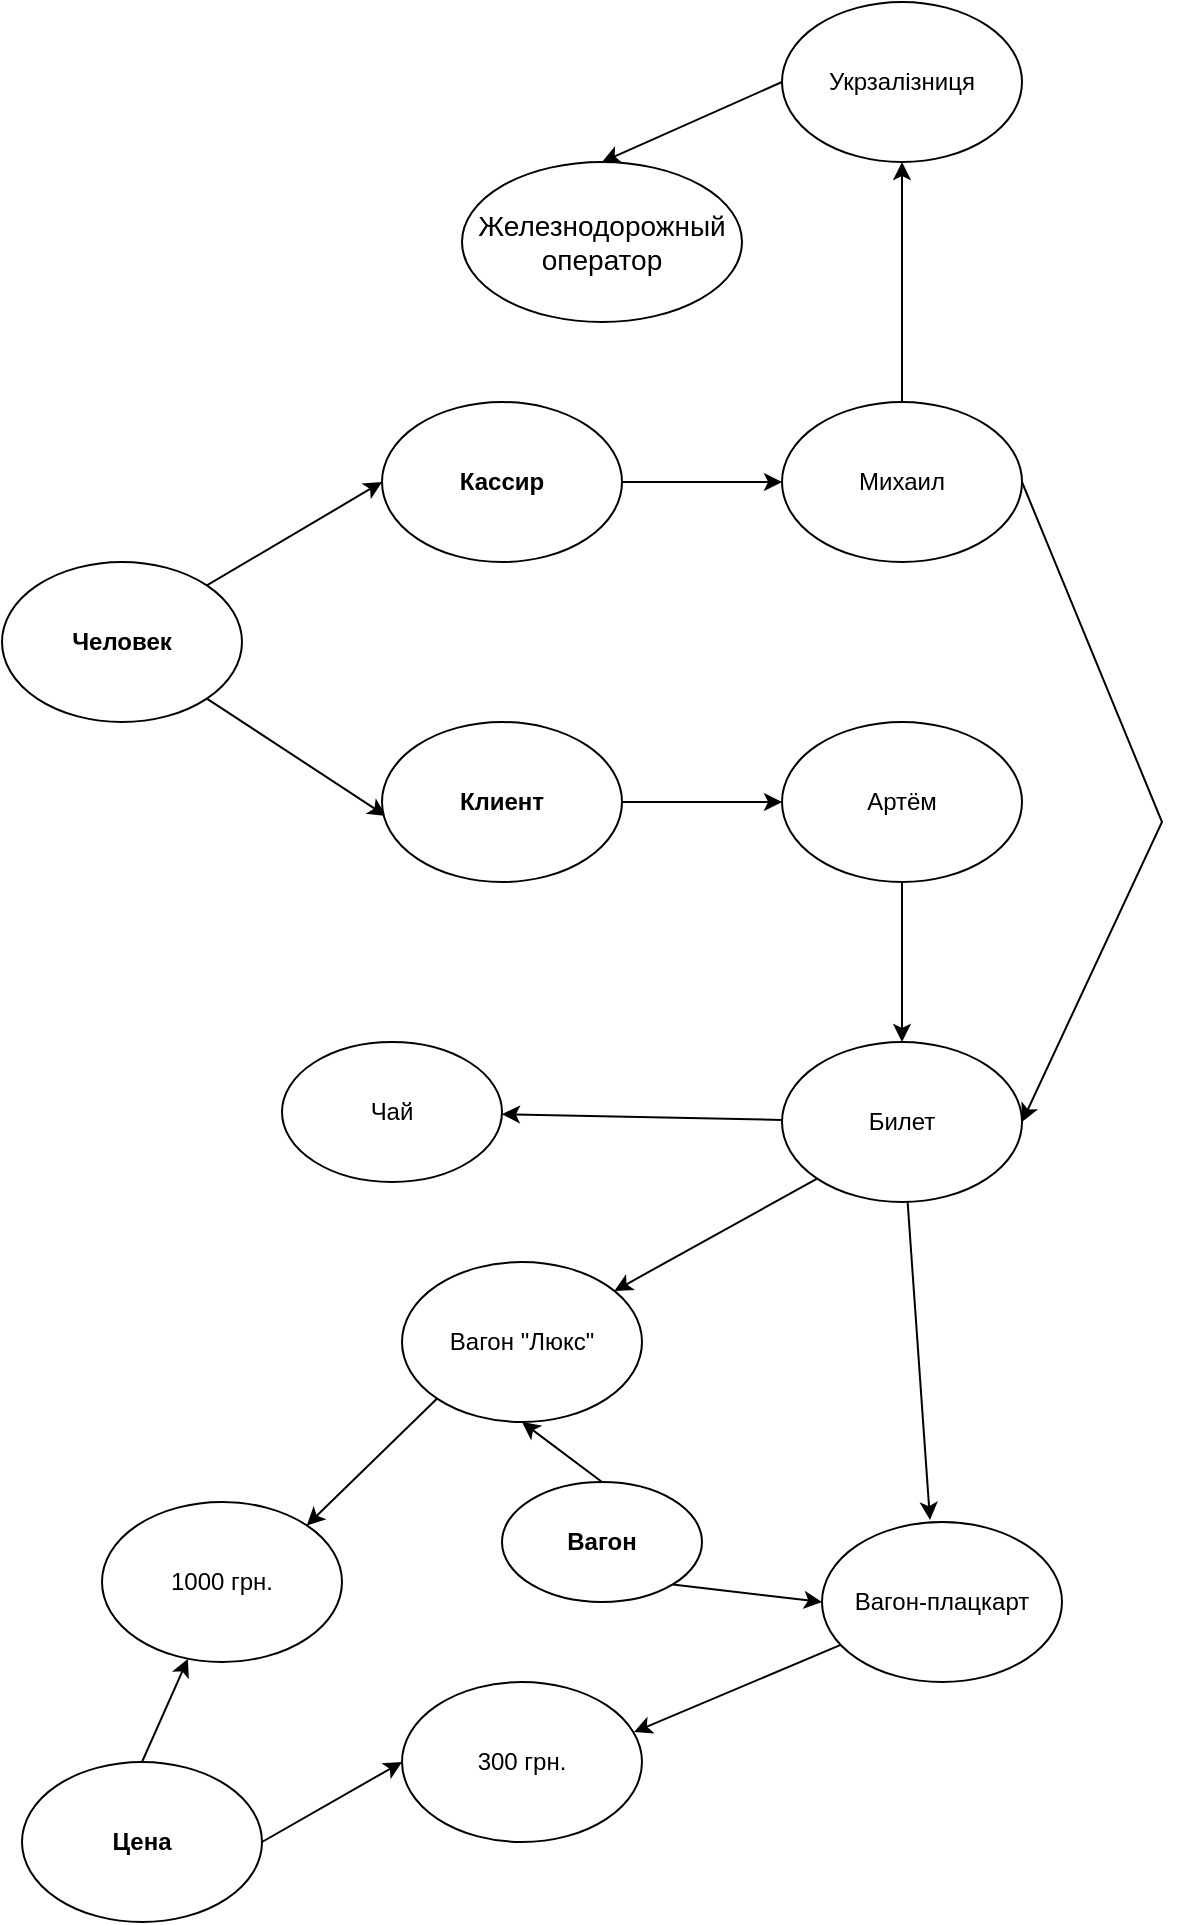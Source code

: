 <mxfile version="14.0.0" type="github">
  <diagram id="wN2llKfFtc9aJMO_TV0S" name="Page-1">
    <mxGraphModel dx="1662" dy="762" grid="1" gridSize="10" guides="1" tooltips="1" connect="1" arrows="1" fold="1" page="1" pageScale="1" pageWidth="827" pageHeight="1169" math="0" shadow="0">
      <root>
        <mxCell id="0" />
        <mxCell id="1" parent="0" />
        <mxCell id="ggO7QCWBAjjSKIDbqpiu-5" style="rounded=0;orthogonalLoop=1;jettySize=auto;html=1;exitX=1;exitY=0;exitDx=0;exitDy=0;entryX=0;entryY=0.5;entryDx=0;entryDy=0;" edge="1" parent="1" source="5phu8qHGfeoUolVXey77-35" target="5phu8qHGfeoUolVXey77-36">
          <mxGeometry relative="1" as="geometry" />
        </mxCell>
        <mxCell id="ggO7QCWBAjjSKIDbqpiu-6" style="edgeStyle=none;rounded=0;orthogonalLoop=1;jettySize=auto;html=1;exitX=1;exitY=1;exitDx=0;exitDy=0;entryX=0.017;entryY=0.588;entryDx=0;entryDy=0;entryPerimeter=0;" edge="1" parent="1" source="5phu8qHGfeoUolVXey77-35" target="5phu8qHGfeoUolVXey77-37">
          <mxGeometry relative="1" as="geometry" />
        </mxCell>
        <mxCell id="5phu8qHGfeoUolVXey77-35" value="&lt;b&gt;Человек&lt;/b&gt;" style="ellipse;whiteSpace=wrap;html=1;" parent="1" vertex="1">
          <mxGeometry x="140" y="320" width="120" height="80" as="geometry" />
        </mxCell>
        <mxCell id="ggO7QCWBAjjSKIDbqpiu-4" style="edgeStyle=orthogonalEdgeStyle;rounded=0;orthogonalLoop=1;jettySize=auto;html=1;exitX=1;exitY=0.5;exitDx=0;exitDy=0;entryX=0;entryY=0.5;entryDx=0;entryDy=0;" edge="1" parent="1" source="5phu8qHGfeoUolVXey77-36" target="ggO7QCWBAjjSKIDbqpiu-2">
          <mxGeometry relative="1" as="geometry" />
        </mxCell>
        <mxCell id="5phu8qHGfeoUolVXey77-36" value="&lt;b&gt;Кассир&lt;/b&gt;" style="ellipse;whiteSpace=wrap;html=1;" parent="1" vertex="1">
          <mxGeometry x="330" y="240" width="120" height="80" as="geometry" />
        </mxCell>
        <mxCell id="ggO7QCWBAjjSKIDbqpiu-7" style="edgeStyle=none;rounded=0;orthogonalLoop=1;jettySize=auto;html=1;exitX=1;exitY=0.5;exitDx=0;exitDy=0;" edge="1" parent="1" source="5phu8qHGfeoUolVXey77-37" target="ggO7QCWBAjjSKIDbqpiu-1">
          <mxGeometry relative="1" as="geometry" />
        </mxCell>
        <mxCell id="5phu8qHGfeoUolVXey77-37" value="&lt;b&gt;Клиент&lt;/b&gt;" style="ellipse;whiteSpace=wrap;html=1;" parent="1" vertex="1">
          <mxGeometry x="330" y="400" width="120" height="80" as="geometry" />
        </mxCell>
        <mxCell id="ggO7QCWBAjjSKIDbqpiu-8" style="edgeStyle=none;rounded=0;orthogonalLoop=1;jettySize=auto;html=1;exitX=0.5;exitY=1;exitDx=0;exitDy=0;entryX=0.5;entryY=0;entryDx=0;entryDy=0;" edge="1" parent="1" source="ggO7QCWBAjjSKIDbqpiu-1" target="ggO7QCWBAjjSKIDbqpiu-3">
          <mxGeometry relative="1" as="geometry" />
        </mxCell>
        <mxCell id="ggO7QCWBAjjSKIDbqpiu-1" value="Артём" style="ellipse;whiteSpace=wrap;html=1;" vertex="1" parent="1">
          <mxGeometry x="530" y="400" width="120" height="80" as="geometry" />
        </mxCell>
        <mxCell id="ggO7QCWBAjjSKIDbqpiu-10" style="edgeStyle=none;rounded=0;orthogonalLoop=1;jettySize=auto;html=1;exitX=0.5;exitY=0;exitDx=0;exitDy=0;" edge="1" parent="1" source="ggO7QCWBAjjSKIDbqpiu-2" target="ggO7QCWBAjjSKIDbqpiu-9">
          <mxGeometry relative="1" as="geometry" />
        </mxCell>
        <mxCell id="ggO7QCWBAjjSKIDbqpiu-11" style="edgeStyle=none;rounded=0;orthogonalLoop=1;jettySize=auto;html=1;exitX=1;exitY=0.5;exitDx=0;exitDy=0;entryX=1;entryY=0.5;entryDx=0;entryDy=0;" edge="1" parent="1" source="ggO7QCWBAjjSKIDbqpiu-2" target="ggO7QCWBAjjSKIDbqpiu-3">
          <mxGeometry relative="1" as="geometry">
            <Array as="points">
              <mxPoint x="720" y="450" />
            </Array>
          </mxGeometry>
        </mxCell>
        <mxCell id="ggO7QCWBAjjSKIDbqpiu-2" value="Михаил" style="ellipse;whiteSpace=wrap;html=1;" vertex="1" parent="1">
          <mxGeometry x="530" y="240" width="120" height="80" as="geometry" />
        </mxCell>
        <mxCell id="ggO7QCWBAjjSKIDbqpiu-26" style="edgeStyle=none;rounded=0;orthogonalLoop=1;jettySize=auto;html=1;" edge="1" parent="1" source="ggO7QCWBAjjSKIDbqpiu-3" target="ggO7QCWBAjjSKIDbqpiu-24">
          <mxGeometry relative="1" as="geometry" />
        </mxCell>
        <mxCell id="ggO7QCWBAjjSKIDbqpiu-27" style="edgeStyle=none;rounded=0;orthogonalLoop=1;jettySize=auto;html=1;entryX=0.45;entryY=-0.012;entryDx=0;entryDy=0;entryPerimeter=0;" edge="1" parent="1" source="ggO7QCWBAjjSKIDbqpiu-3" target="ggO7QCWBAjjSKIDbqpiu-18">
          <mxGeometry relative="1" as="geometry" />
        </mxCell>
        <mxCell id="ggO7QCWBAjjSKIDbqpiu-28" style="edgeStyle=none;rounded=0;orthogonalLoop=1;jettySize=auto;html=1;exitX=0;exitY=1;exitDx=0;exitDy=0;" edge="1" parent="1" source="ggO7QCWBAjjSKIDbqpiu-3" target="ggO7QCWBAjjSKIDbqpiu-17">
          <mxGeometry relative="1" as="geometry" />
        </mxCell>
        <mxCell id="ggO7QCWBAjjSKIDbqpiu-3" value="Билет" style="ellipse;whiteSpace=wrap;html=1;" vertex="1" parent="1">
          <mxGeometry x="530" y="560" width="120" height="80" as="geometry" />
        </mxCell>
        <mxCell id="ggO7QCWBAjjSKIDbqpiu-30" style="edgeStyle=none;rounded=0;orthogonalLoop=1;jettySize=auto;html=1;exitX=0;exitY=0.5;exitDx=0;exitDy=0;entryX=0.5;entryY=0;entryDx=0;entryDy=0;" edge="1" parent="1" source="ggO7QCWBAjjSKIDbqpiu-9" target="ggO7QCWBAjjSKIDbqpiu-29">
          <mxGeometry relative="1" as="geometry" />
        </mxCell>
        <mxCell id="ggO7QCWBAjjSKIDbqpiu-9" value="Укрзалізниця" style="ellipse;whiteSpace=wrap;html=1;" vertex="1" parent="1">
          <mxGeometry x="530" y="40" width="120" height="80" as="geometry" />
        </mxCell>
        <mxCell id="ggO7QCWBAjjSKIDbqpiu-15" style="edgeStyle=none;rounded=0;orthogonalLoop=1;jettySize=auto;html=1;exitX=1;exitY=0.5;exitDx=0;exitDy=0;entryX=0;entryY=0.5;entryDx=0;entryDy=0;" edge="1" parent="1" source="ggO7QCWBAjjSKIDbqpiu-12" target="ggO7QCWBAjjSKIDbqpiu-14">
          <mxGeometry relative="1" as="geometry" />
        </mxCell>
        <mxCell id="ggO7QCWBAjjSKIDbqpiu-16" style="edgeStyle=none;rounded=0;orthogonalLoop=1;jettySize=auto;html=1;exitX=0.5;exitY=0;exitDx=0;exitDy=0;" edge="1" parent="1" source="ggO7QCWBAjjSKIDbqpiu-12" target="ggO7QCWBAjjSKIDbqpiu-13">
          <mxGeometry relative="1" as="geometry" />
        </mxCell>
        <mxCell id="ggO7QCWBAjjSKIDbqpiu-12" value="&lt;b&gt;Цена&lt;/b&gt;" style="ellipse;whiteSpace=wrap;html=1;" vertex="1" parent="1">
          <mxGeometry x="150" y="920" width="120" height="80" as="geometry" />
        </mxCell>
        <mxCell id="ggO7QCWBAjjSKIDbqpiu-13" value="1000 грн." style="ellipse;whiteSpace=wrap;html=1;" vertex="1" parent="1">
          <mxGeometry x="190" y="790" width="120" height="80" as="geometry" />
        </mxCell>
        <mxCell id="ggO7QCWBAjjSKIDbqpiu-14" value="300 грн." style="ellipse;whiteSpace=wrap;html=1;" vertex="1" parent="1">
          <mxGeometry x="340" y="880" width="120" height="80" as="geometry" />
        </mxCell>
        <mxCell id="ggO7QCWBAjjSKIDbqpiu-20" style="edgeStyle=none;rounded=0;orthogonalLoop=1;jettySize=auto;html=1;exitX=0;exitY=1;exitDx=0;exitDy=0;entryX=1;entryY=0;entryDx=0;entryDy=0;" edge="1" parent="1" source="ggO7QCWBAjjSKIDbqpiu-17" target="ggO7QCWBAjjSKIDbqpiu-13">
          <mxGeometry relative="1" as="geometry" />
        </mxCell>
        <mxCell id="ggO7QCWBAjjSKIDbqpiu-17" value="Вагон &quot;Люкс&quot;" style="ellipse;whiteSpace=wrap;html=1;" vertex="1" parent="1">
          <mxGeometry x="340" y="670" width="120" height="80" as="geometry" />
        </mxCell>
        <mxCell id="ggO7QCWBAjjSKIDbqpiu-19" style="edgeStyle=none;rounded=0;orthogonalLoop=1;jettySize=auto;html=1;entryX=0.967;entryY=0.313;entryDx=0;entryDy=0;entryPerimeter=0;" edge="1" parent="1" source="ggO7QCWBAjjSKIDbqpiu-18" target="ggO7QCWBAjjSKIDbqpiu-14">
          <mxGeometry relative="1" as="geometry" />
        </mxCell>
        <mxCell id="ggO7QCWBAjjSKIDbqpiu-18" value="Вагон-плацкарт" style="ellipse;whiteSpace=wrap;html=1;" vertex="1" parent="1">
          <mxGeometry x="550" y="800" width="120" height="80" as="geometry" />
        </mxCell>
        <mxCell id="ggO7QCWBAjjSKIDbqpiu-22" style="edgeStyle=none;rounded=0;orthogonalLoop=1;jettySize=auto;html=1;exitX=0.5;exitY=0;exitDx=0;exitDy=0;entryX=0.5;entryY=1;entryDx=0;entryDy=0;" edge="1" parent="1" source="ggO7QCWBAjjSKIDbqpiu-21" target="ggO7QCWBAjjSKIDbqpiu-17">
          <mxGeometry relative="1" as="geometry" />
        </mxCell>
        <mxCell id="ggO7QCWBAjjSKIDbqpiu-23" style="edgeStyle=none;rounded=0;orthogonalLoop=1;jettySize=auto;html=1;exitX=1;exitY=1;exitDx=0;exitDy=0;entryX=0;entryY=0.5;entryDx=0;entryDy=0;" edge="1" parent="1" source="ggO7QCWBAjjSKIDbqpiu-21" target="ggO7QCWBAjjSKIDbqpiu-18">
          <mxGeometry relative="1" as="geometry" />
        </mxCell>
        <mxCell id="ggO7QCWBAjjSKIDbqpiu-21" value="&lt;b&gt;Вагон&lt;/b&gt;" style="ellipse;whiteSpace=wrap;html=1;" vertex="1" parent="1">
          <mxGeometry x="390" y="780" width="100" height="60" as="geometry" />
        </mxCell>
        <mxCell id="ggO7QCWBAjjSKIDbqpiu-24" value="Чай" style="ellipse;whiteSpace=wrap;html=1;" vertex="1" parent="1">
          <mxGeometry x="280" y="560" width="110" height="70" as="geometry" />
        </mxCell>
        <mxCell id="ggO7QCWBAjjSKIDbqpiu-29" value="&lt;span style=&quot;color: black ; font-family: &amp;#34;arial&amp;#34; , sans-serif ; font-size: 14px ; text-align: left ; background-color: rgb(255 , 255 , 255)&quot;&gt;Железнодорожный оператор&lt;/span&gt;" style="ellipse;whiteSpace=wrap;html=1;" vertex="1" parent="1">
          <mxGeometry x="370" y="120" width="140" height="80" as="geometry" />
        </mxCell>
      </root>
    </mxGraphModel>
  </diagram>
</mxfile>
